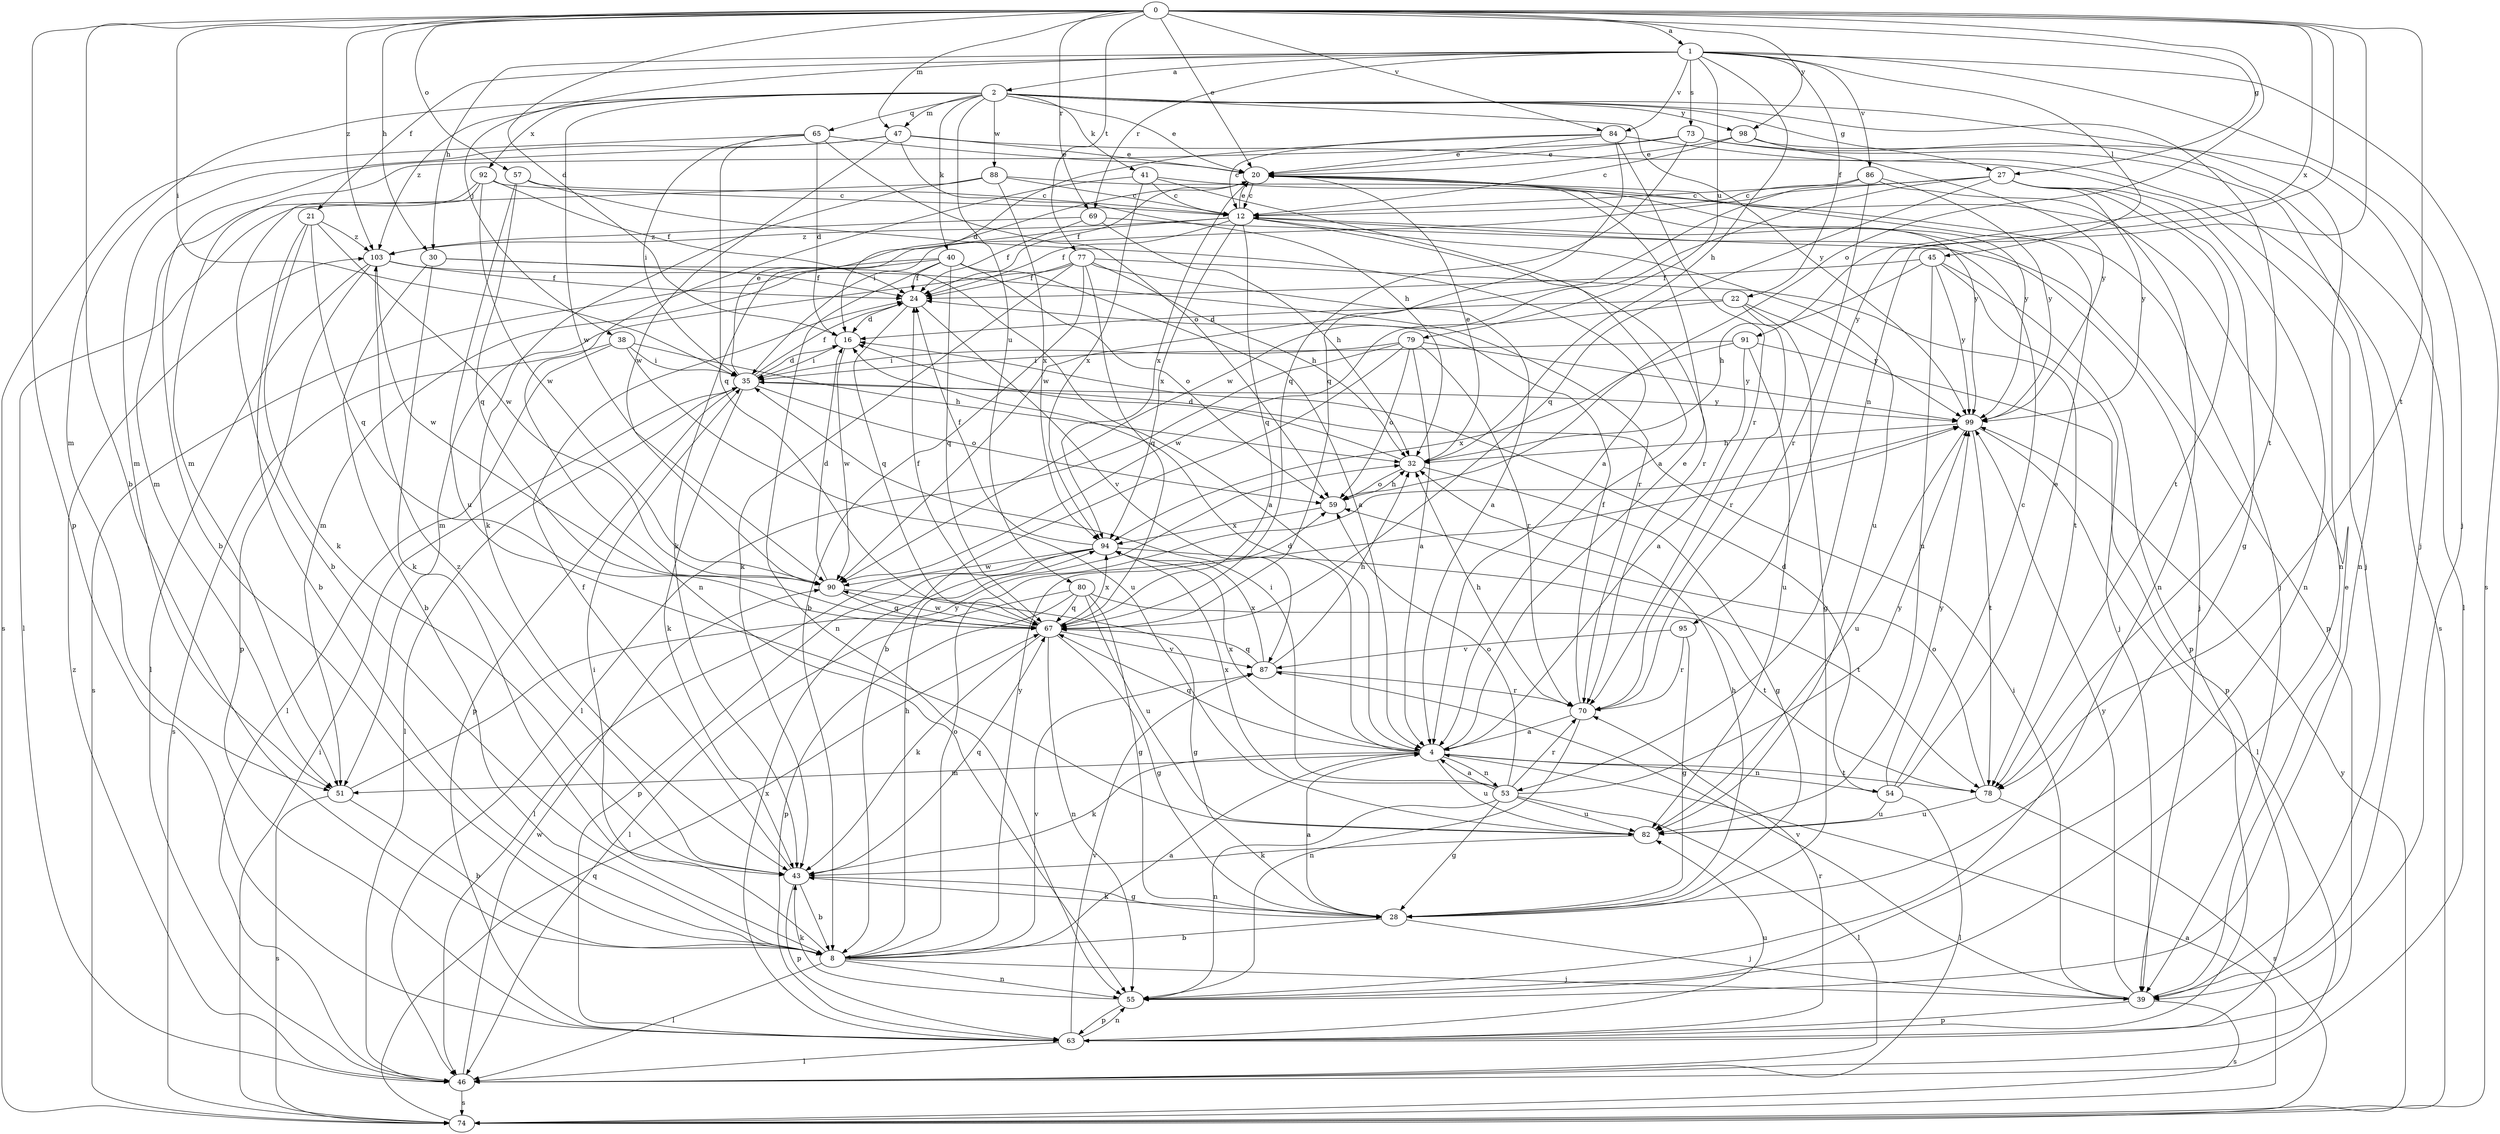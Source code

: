 strict digraph  {
0;
1;
2;
4;
8;
12;
16;
20;
21;
22;
24;
27;
28;
30;
32;
35;
38;
39;
40;
41;
43;
45;
46;
47;
51;
53;
54;
55;
57;
59;
63;
65;
67;
69;
70;
73;
74;
77;
78;
79;
80;
82;
84;
86;
87;
88;
90;
91;
92;
94;
95;
98;
99;
103;
0 -> 1  [label=a];
0 -> 8  [label=b];
0 -> 16  [label=d];
0 -> 20  [label=e];
0 -> 27  [label=g];
0 -> 30  [label=h];
0 -> 35  [label=i];
0 -> 47  [label=m];
0 -> 53  [label=n];
0 -> 57  [label=o];
0 -> 59  [label=o];
0 -> 63  [label=p];
0 -> 69  [label=r];
0 -> 77  [label=t];
0 -> 78  [label=t];
0 -> 84  [label=v];
0 -> 91  [label=x];
0 -> 95  [label=y];
0 -> 98  [label=y];
0 -> 103  [label=z];
1 -> 2  [label=a];
1 -> 21  [label=f];
1 -> 22  [label=f];
1 -> 30  [label=h];
1 -> 32  [label=h];
1 -> 38  [label=j];
1 -> 39  [label=j];
1 -> 45  [label=l];
1 -> 69  [label=r];
1 -> 73  [label=s];
1 -> 74  [label=s];
1 -> 79  [label=u];
1 -> 84  [label=v];
1 -> 86  [label=v];
2 -> 20  [label=e];
2 -> 27  [label=g];
2 -> 39  [label=j];
2 -> 40  [label=k];
2 -> 41  [label=k];
2 -> 47  [label=m];
2 -> 51  [label=m];
2 -> 65  [label=q];
2 -> 78  [label=t];
2 -> 80  [label=u];
2 -> 88  [label=w];
2 -> 90  [label=w];
2 -> 92  [label=x];
2 -> 98  [label=y];
2 -> 99  [label=y];
2 -> 103  [label=z];
4 -> 16  [label=d];
4 -> 20  [label=e];
4 -> 43  [label=k];
4 -> 51  [label=m];
4 -> 53  [label=n];
4 -> 54  [label=n];
4 -> 67  [label=q];
4 -> 78  [label=t];
4 -> 82  [label=u];
4 -> 94  [label=x];
8 -> 4  [label=a];
8 -> 32  [label=h];
8 -> 35  [label=i];
8 -> 39  [label=j];
8 -> 46  [label=l];
8 -> 55  [label=n];
8 -> 59  [label=o];
8 -> 87  [label=v];
8 -> 99  [label=y];
12 -> 20  [label=e];
12 -> 24  [label=f];
12 -> 43  [label=k];
12 -> 63  [label=p];
12 -> 67  [label=q];
12 -> 70  [label=r];
12 -> 82  [label=u];
12 -> 94  [label=x];
12 -> 103  [label=z];
16 -> 35  [label=i];
16 -> 90  [label=w];
20 -> 12  [label=c];
20 -> 24  [label=f];
20 -> 94  [label=x];
20 -> 99  [label=y];
21 -> 8  [label=b];
21 -> 43  [label=k];
21 -> 67  [label=q];
21 -> 90  [label=w];
21 -> 103  [label=z];
22 -> 16  [label=d];
22 -> 28  [label=g];
22 -> 70  [label=r];
22 -> 90  [label=w];
22 -> 99  [label=y];
24 -> 16  [label=d];
24 -> 67  [label=q];
24 -> 87  [label=v];
27 -> 12  [label=c];
27 -> 28  [label=g];
27 -> 35  [label=i];
27 -> 55  [label=n];
27 -> 67  [label=q];
27 -> 78  [label=t];
27 -> 90  [label=w];
27 -> 99  [label=y];
28 -> 4  [label=a];
28 -> 8  [label=b];
28 -> 32  [label=h];
28 -> 39  [label=j];
28 -> 43  [label=k];
30 -> 4  [label=a];
30 -> 8  [label=b];
30 -> 24  [label=f];
30 -> 43  [label=k];
32 -> 16  [label=d];
32 -> 20  [label=e];
32 -> 28  [label=g];
32 -> 59  [label=o];
35 -> 16  [label=d];
35 -> 20  [label=e];
35 -> 24  [label=f];
35 -> 43  [label=k];
35 -> 46  [label=l];
35 -> 59  [label=o];
35 -> 63  [label=p];
35 -> 99  [label=y];
38 -> 32  [label=h];
38 -> 35  [label=i];
38 -> 46  [label=l];
38 -> 74  [label=s];
38 -> 82  [label=u];
39 -> 20  [label=e];
39 -> 35  [label=i];
39 -> 63  [label=p];
39 -> 74  [label=s];
39 -> 87  [label=v];
39 -> 99  [label=y];
40 -> 4  [label=a];
40 -> 24  [label=f];
40 -> 51  [label=m];
40 -> 55  [label=n];
40 -> 59  [label=o];
40 -> 67  [label=q];
40 -> 74  [label=s];
41 -> 4  [label=a];
41 -> 12  [label=c];
41 -> 39  [label=j];
41 -> 55  [label=n];
41 -> 94  [label=x];
43 -> 8  [label=b];
43 -> 24  [label=f];
43 -> 28  [label=g];
43 -> 63  [label=p];
43 -> 67  [label=q];
43 -> 103  [label=z];
45 -> 24  [label=f];
45 -> 32  [label=h];
45 -> 39  [label=j];
45 -> 63  [label=p];
45 -> 82  [label=u];
45 -> 99  [label=y];
46 -> 74  [label=s];
46 -> 90  [label=w];
46 -> 103  [label=z];
47 -> 8  [label=b];
47 -> 20  [label=e];
47 -> 32  [label=h];
47 -> 39  [label=j];
47 -> 51  [label=m];
47 -> 90  [label=w];
51 -> 8  [label=b];
51 -> 74  [label=s];
51 -> 99  [label=y];
53 -> 4  [label=a];
53 -> 28  [label=g];
53 -> 35  [label=i];
53 -> 46  [label=l];
53 -> 55  [label=n];
53 -> 59  [label=o];
53 -> 70  [label=r];
53 -> 82  [label=u];
53 -> 94  [label=x];
53 -> 99  [label=y];
54 -> 12  [label=c];
54 -> 16  [label=d];
54 -> 20  [label=e];
54 -> 46  [label=l];
54 -> 82  [label=u];
54 -> 99  [label=y];
55 -> 43  [label=k];
55 -> 63  [label=p];
57 -> 4  [label=a];
57 -> 12  [label=c];
57 -> 67  [label=q];
57 -> 82  [label=u];
59 -> 32  [label=h];
59 -> 94  [label=x];
63 -> 46  [label=l];
63 -> 55  [label=n];
63 -> 70  [label=r];
63 -> 82  [label=u];
63 -> 87  [label=v];
63 -> 94  [label=x];
65 -> 16  [label=d];
65 -> 20  [label=e];
65 -> 35  [label=i];
65 -> 59  [label=o];
65 -> 67  [label=q];
65 -> 74  [label=s];
67 -> 24  [label=f];
67 -> 28  [label=g];
67 -> 43  [label=k];
67 -> 55  [label=n];
67 -> 87  [label=v];
67 -> 90  [label=w];
67 -> 94  [label=x];
69 -> 24  [label=f];
69 -> 32  [label=h];
69 -> 39  [label=j];
69 -> 103  [label=z];
70 -> 4  [label=a];
70 -> 24  [label=f];
70 -> 32  [label=h];
70 -> 55  [label=n];
73 -> 20  [label=e];
73 -> 46  [label=l];
73 -> 51  [label=m];
73 -> 55  [label=n];
73 -> 67  [label=q];
74 -> 4  [label=a];
74 -> 35  [label=i];
74 -> 67  [label=q];
74 -> 99  [label=y];
77 -> 4  [label=a];
77 -> 8  [label=b];
77 -> 24  [label=f];
77 -> 32  [label=h];
77 -> 43  [label=k];
77 -> 51  [label=m];
77 -> 67  [label=q];
77 -> 78  [label=t];
78 -> 59  [label=o];
78 -> 74  [label=s];
78 -> 82  [label=u];
79 -> 4  [label=a];
79 -> 8  [label=b];
79 -> 35  [label=i];
79 -> 46  [label=l];
79 -> 59  [label=o];
79 -> 70  [label=r];
79 -> 99  [label=y];
80 -> 28  [label=g];
80 -> 46  [label=l];
80 -> 63  [label=p];
80 -> 67  [label=q];
80 -> 78  [label=t];
80 -> 82  [label=u];
82 -> 43  [label=k];
84 -> 12  [label=c];
84 -> 16  [label=d];
84 -> 20  [label=e];
84 -> 67  [label=q];
84 -> 70  [label=r];
84 -> 74  [label=s];
86 -> 12  [label=c];
86 -> 55  [label=n];
86 -> 70  [label=r];
86 -> 90  [label=w];
86 -> 99  [label=y];
87 -> 32  [label=h];
87 -> 67  [label=q];
87 -> 70  [label=r];
87 -> 94  [label=x];
88 -> 12  [label=c];
88 -> 43  [label=k];
88 -> 46  [label=l];
88 -> 94  [label=x];
88 -> 99  [label=y];
90 -> 16  [label=d];
90 -> 28  [label=g];
90 -> 67  [label=q];
91 -> 4  [label=a];
91 -> 35  [label=i];
91 -> 63  [label=p];
91 -> 82  [label=u];
91 -> 94  [label=x];
92 -> 8  [label=b];
92 -> 12  [label=c];
92 -> 24  [label=f];
92 -> 51  [label=m];
92 -> 90  [label=w];
94 -> 24  [label=f];
94 -> 46  [label=l];
94 -> 63  [label=p];
94 -> 78  [label=t];
94 -> 90  [label=w];
95 -> 28  [label=g];
95 -> 70  [label=r];
95 -> 87  [label=v];
98 -> 12  [label=c];
98 -> 20  [label=e];
98 -> 55  [label=n];
98 -> 99  [label=y];
99 -> 32  [label=h];
99 -> 46  [label=l];
99 -> 78  [label=t];
99 -> 82  [label=u];
103 -> 24  [label=f];
103 -> 46  [label=l];
103 -> 63  [label=p];
103 -> 70  [label=r];
103 -> 90  [label=w];
}

